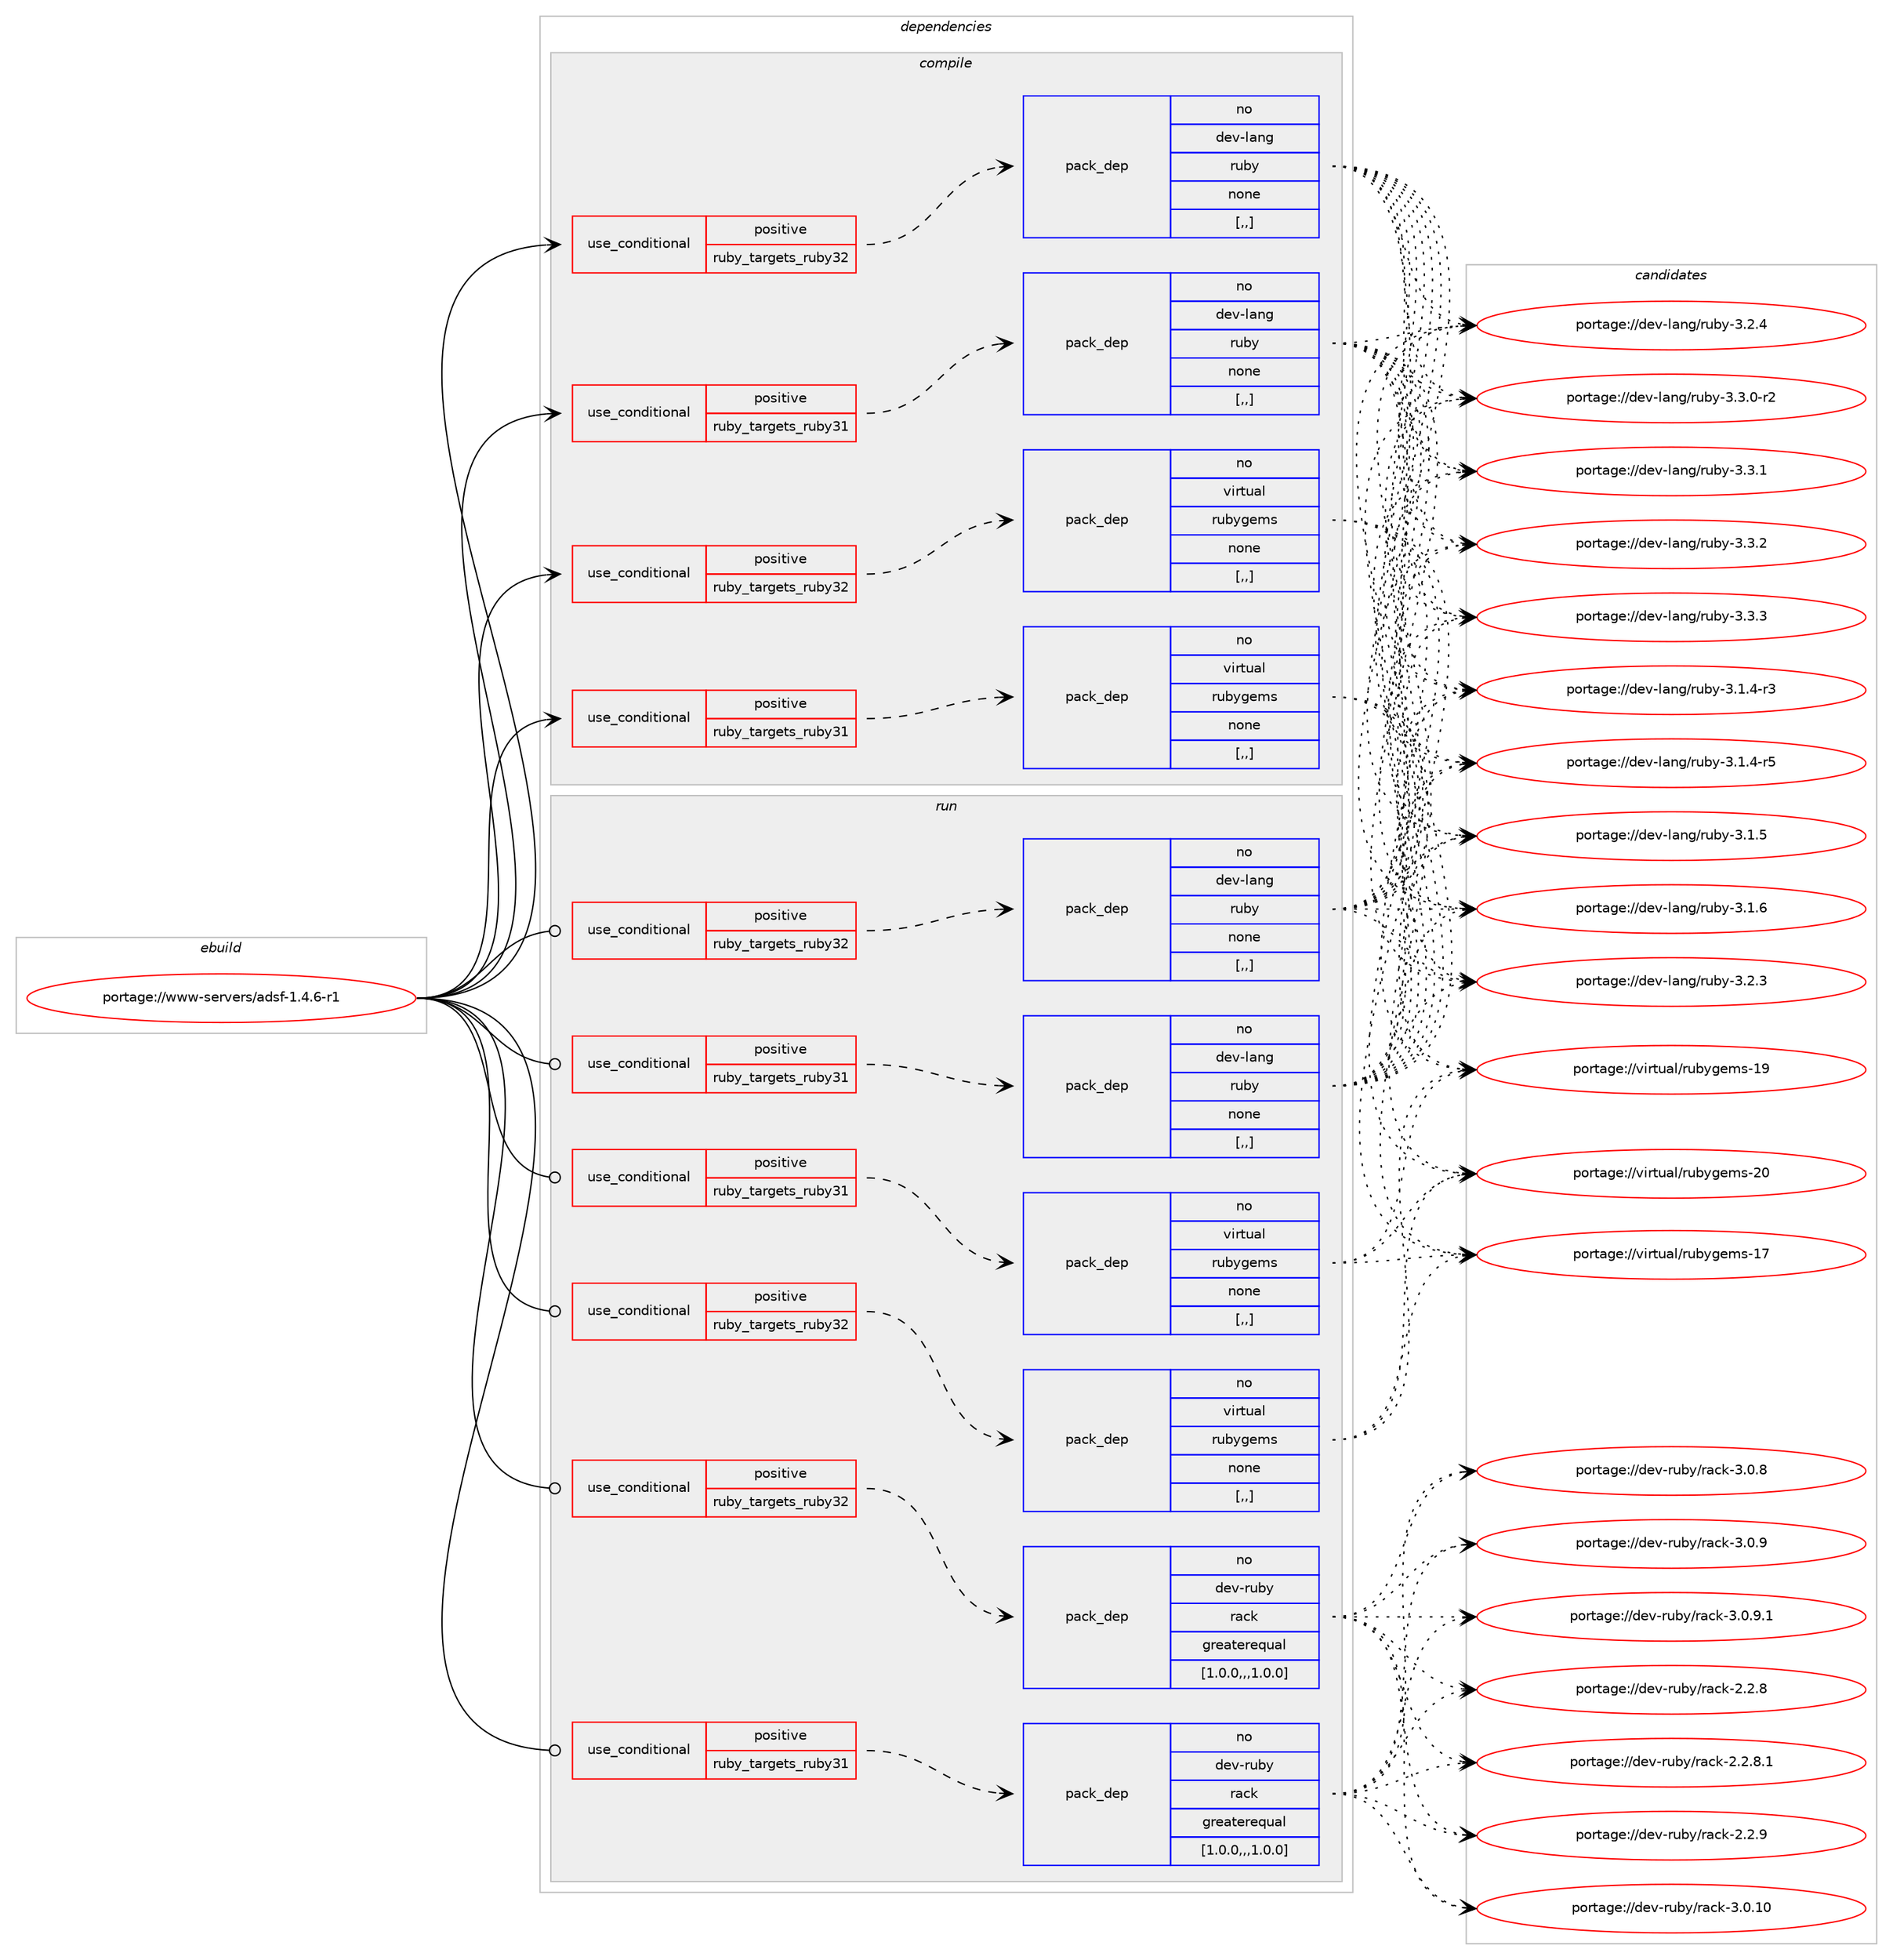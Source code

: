 digraph prolog {

# *************
# Graph options
# *************

newrank=true;
concentrate=true;
compound=true;
graph [rankdir=LR,fontname=Helvetica,fontsize=10,ranksep=1.5];#, ranksep=2.5, nodesep=0.2];
edge  [arrowhead=vee];
node  [fontname=Helvetica,fontsize=10];

# **********
# The ebuild
# **********

subgraph cluster_leftcol {
color=gray;
rank=same;
label=<<i>ebuild</i>>;
id [label="portage://www-servers/adsf-1.4.6-r1", color=red, width=4, href="../www-servers/adsf-1.4.6-r1.svg"];
}

# ****************
# The dependencies
# ****************

subgraph cluster_midcol {
color=gray;
label=<<i>dependencies</i>>;
subgraph cluster_compile {
fillcolor="#eeeeee";
style=filled;
label=<<i>compile</i>>;
subgraph cond117696 {
dependency442881 [label=<<TABLE BORDER="0" CELLBORDER="1" CELLSPACING="0" CELLPADDING="4"><TR><TD ROWSPAN="3" CELLPADDING="10">use_conditional</TD></TR><TR><TD>positive</TD></TR><TR><TD>ruby_targets_ruby31</TD></TR></TABLE>>, shape=none, color=red];
subgraph pack321902 {
dependency442882 [label=<<TABLE BORDER="0" CELLBORDER="1" CELLSPACING="0" CELLPADDING="4" WIDTH="220"><TR><TD ROWSPAN="6" CELLPADDING="30">pack_dep</TD></TR><TR><TD WIDTH="110">no</TD></TR><TR><TD>dev-lang</TD></TR><TR><TD>ruby</TD></TR><TR><TD>none</TD></TR><TR><TD>[,,]</TD></TR></TABLE>>, shape=none, color=blue];
}
dependency442881:e -> dependency442882:w [weight=20,style="dashed",arrowhead="vee"];
}
id:e -> dependency442881:w [weight=20,style="solid",arrowhead="vee"];
subgraph cond117697 {
dependency442883 [label=<<TABLE BORDER="0" CELLBORDER="1" CELLSPACING="0" CELLPADDING="4"><TR><TD ROWSPAN="3" CELLPADDING="10">use_conditional</TD></TR><TR><TD>positive</TD></TR><TR><TD>ruby_targets_ruby31</TD></TR></TABLE>>, shape=none, color=red];
subgraph pack321903 {
dependency442884 [label=<<TABLE BORDER="0" CELLBORDER="1" CELLSPACING="0" CELLPADDING="4" WIDTH="220"><TR><TD ROWSPAN="6" CELLPADDING="30">pack_dep</TD></TR><TR><TD WIDTH="110">no</TD></TR><TR><TD>virtual</TD></TR><TR><TD>rubygems</TD></TR><TR><TD>none</TD></TR><TR><TD>[,,]</TD></TR></TABLE>>, shape=none, color=blue];
}
dependency442883:e -> dependency442884:w [weight=20,style="dashed",arrowhead="vee"];
}
id:e -> dependency442883:w [weight=20,style="solid",arrowhead="vee"];
subgraph cond117698 {
dependency442885 [label=<<TABLE BORDER="0" CELLBORDER="1" CELLSPACING="0" CELLPADDING="4"><TR><TD ROWSPAN="3" CELLPADDING="10">use_conditional</TD></TR><TR><TD>positive</TD></TR><TR><TD>ruby_targets_ruby32</TD></TR></TABLE>>, shape=none, color=red];
subgraph pack321904 {
dependency442886 [label=<<TABLE BORDER="0" CELLBORDER="1" CELLSPACING="0" CELLPADDING="4" WIDTH="220"><TR><TD ROWSPAN="6" CELLPADDING="30">pack_dep</TD></TR><TR><TD WIDTH="110">no</TD></TR><TR><TD>dev-lang</TD></TR><TR><TD>ruby</TD></TR><TR><TD>none</TD></TR><TR><TD>[,,]</TD></TR></TABLE>>, shape=none, color=blue];
}
dependency442885:e -> dependency442886:w [weight=20,style="dashed",arrowhead="vee"];
}
id:e -> dependency442885:w [weight=20,style="solid",arrowhead="vee"];
subgraph cond117699 {
dependency442887 [label=<<TABLE BORDER="0" CELLBORDER="1" CELLSPACING="0" CELLPADDING="4"><TR><TD ROWSPAN="3" CELLPADDING="10">use_conditional</TD></TR><TR><TD>positive</TD></TR><TR><TD>ruby_targets_ruby32</TD></TR></TABLE>>, shape=none, color=red];
subgraph pack321905 {
dependency442888 [label=<<TABLE BORDER="0" CELLBORDER="1" CELLSPACING="0" CELLPADDING="4" WIDTH="220"><TR><TD ROWSPAN="6" CELLPADDING="30">pack_dep</TD></TR><TR><TD WIDTH="110">no</TD></TR><TR><TD>virtual</TD></TR><TR><TD>rubygems</TD></TR><TR><TD>none</TD></TR><TR><TD>[,,]</TD></TR></TABLE>>, shape=none, color=blue];
}
dependency442887:e -> dependency442888:w [weight=20,style="dashed",arrowhead="vee"];
}
id:e -> dependency442887:w [weight=20,style="solid",arrowhead="vee"];
}
subgraph cluster_compileandrun {
fillcolor="#eeeeee";
style=filled;
label=<<i>compile and run</i>>;
}
subgraph cluster_run {
fillcolor="#eeeeee";
style=filled;
label=<<i>run</i>>;
subgraph cond117700 {
dependency442889 [label=<<TABLE BORDER="0" CELLBORDER="1" CELLSPACING="0" CELLPADDING="4"><TR><TD ROWSPAN="3" CELLPADDING="10">use_conditional</TD></TR><TR><TD>positive</TD></TR><TR><TD>ruby_targets_ruby31</TD></TR></TABLE>>, shape=none, color=red];
subgraph pack321906 {
dependency442890 [label=<<TABLE BORDER="0" CELLBORDER="1" CELLSPACING="0" CELLPADDING="4" WIDTH="220"><TR><TD ROWSPAN="6" CELLPADDING="30">pack_dep</TD></TR><TR><TD WIDTH="110">no</TD></TR><TR><TD>dev-lang</TD></TR><TR><TD>ruby</TD></TR><TR><TD>none</TD></TR><TR><TD>[,,]</TD></TR></TABLE>>, shape=none, color=blue];
}
dependency442889:e -> dependency442890:w [weight=20,style="dashed",arrowhead="vee"];
}
id:e -> dependency442889:w [weight=20,style="solid",arrowhead="odot"];
subgraph cond117701 {
dependency442891 [label=<<TABLE BORDER="0" CELLBORDER="1" CELLSPACING="0" CELLPADDING="4"><TR><TD ROWSPAN="3" CELLPADDING="10">use_conditional</TD></TR><TR><TD>positive</TD></TR><TR><TD>ruby_targets_ruby31</TD></TR></TABLE>>, shape=none, color=red];
subgraph pack321907 {
dependency442892 [label=<<TABLE BORDER="0" CELLBORDER="1" CELLSPACING="0" CELLPADDING="4" WIDTH="220"><TR><TD ROWSPAN="6" CELLPADDING="30">pack_dep</TD></TR><TR><TD WIDTH="110">no</TD></TR><TR><TD>dev-ruby</TD></TR><TR><TD>rack</TD></TR><TR><TD>greaterequal</TD></TR><TR><TD>[1.0.0,,,1.0.0]</TD></TR></TABLE>>, shape=none, color=blue];
}
dependency442891:e -> dependency442892:w [weight=20,style="dashed",arrowhead="vee"];
}
id:e -> dependency442891:w [weight=20,style="solid",arrowhead="odot"];
subgraph cond117702 {
dependency442893 [label=<<TABLE BORDER="0" CELLBORDER="1" CELLSPACING="0" CELLPADDING="4"><TR><TD ROWSPAN="3" CELLPADDING="10">use_conditional</TD></TR><TR><TD>positive</TD></TR><TR><TD>ruby_targets_ruby31</TD></TR></TABLE>>, shape=none, color=red];
subgraph pack321908 {
dependency442894 [label=<<TABLE BORDER="0" CELLBORDER="1" CELLSPACING="0" CELLPADDING="4" WIDTH="220"><TR><TD ROWSPAN="6" CELLPADDING="30">pack_dep</TD></TR><TR><TD WIDTH="110">no</TD></TR><TR><TD>virtual</TD></TR><TR><TD>rubygems</TD></TR><TR><TD>none</TD></TR><TR><TD>[,,]</TD></TR></TABLE>>, shape=none, color=blue];
}
dependency442893:e -> dependency442894:w [weight=20,style="dashed",arrowhead="vee"];
}
id:e -> dependency442893:w [weight=20,style="solid",arrowhead="odot"];
subgraph cond117703 {
dependency442895 [label=<<TABLE BORDER="0" CELLBORDER="1" CELLSPACING="0" CELLPADDING="4"><TR><TD ROWSPAN="3" CELLPADDING="10">use_conditional</TD></TR><TR><TD>positive</TD></TR><TR><TD>ruby_targets_ruby32</TD></TR></TABLE>>, shape=none, color=red];
subgraph pack321909 {
dependency442896 [label=<<TABLE BORDER="0" CELLBORDER="1" CELLSPACING="0" CELLPADDING="4" WIDTH="220"><TR><TD ROWSPAN="6" CELLPADDING="30">pack_dep</TD></TR><TR><TD WIDTH="110">no</TD></TR><TR><TD>dev-lang</TD></TR><TR><TD>ruby</TD></TR><TR><TD>none</TD></TR><TR><TD>[,,]</TD></TR></TABLE>>, shape=none, color=blue];
}
dependency442895:e -> dependency442896:w [weight=20,style="dashed",arrowhead="vee"];
}
id:e -> dependency442895:w [weight=20,style="solid",arrowhead="odot"];
subgraph cond117704 {
dependency442897 [label=<<TABLE BORDER="0" CELLBORDER="1" CELLSPACING="0" CELLPADDING="4"><TR><TD ROWSPAN="3" CELLPADDING="10">use_conditional</TD></TR><TR><TD>positive</TD></TR><TR><TD>ruby_targets_ruby32</TD></TR></TABLE>>, shape=none, color=red];
subgraph pack321910 {
dependency442898 [label=<<TABLE BORDER="0" CELLBORDER="1" CELLSPACING="0" CELLPADDING="4" WIDTH="220"><TR><TD ROWSPAN="6" CELLPADDING="30">pack_dep</TD></TR><TR><TD WIDTH="110">no</TD></TR><TR><TD>dev-ruby</TD></TR><TR><TD>rack</TD></TR><TR><TD>greaterequal</TD></TR><TR><TD>[1.0.0,,,1.0.0]</TD></TR></TABLE>>, shape=none, color=blue];
}
dependency442897:e -> dependency442898:w [weight=20,style="dashed",arrowhead="vee"];
}
id:e -> dependency442897:w [weight=20,style="solid",arrowhead="odot"];
subgraph cond117705 {
dependency442899 [label=<<TABLE BORDER="0" CELLBORDER="1" CELLSPACING="0" CELLPADDING="4"><TR><TD ROWSPAN="3" CELLPADDING="10">use_conditional</TD></TR><TR><TD>positive</TD></TR><TR><TD>ruby_targets_ruby32</TD></TR></TABLE>>, shape=none, color=red];
subgraph pack321911 {
dependency442900 [label=<<TABLE BORDER="0" CELLBORDER="1" CELLSPACING="0" CELLPADDING="4" WIDTH="220"><TR><TD ROWSPAN="6" CELLPADDING="30">pack_dep</TD></TR><TR><TD WIDTH="110">no</TD></TR><TR><TD>virtual</TD></TR><TR><TD>rubygems</TD></TR><TR><TD>none</TD></TR><TR><TD>[,,]</TD></TR></TABLE>>, shape=none, color=blue];
}
dependency442899:e -> dependency442900:w [weight=20,style="dashed",arrowhead="vee"];
}
id:e -> dependency442899:w [weight=20,style="solid",arrowhead="odot"];
}
}

# **************
# The candidates
# **************

subgraph cluster_choices {
rank=same;
color=gray;
label=<<i>candidates</i>>;

subgraph choice321902 {
color=black;
nodesep=1;
choice100101118451089711010347114117981214551464946524511451 [label="portage://dev-lang/ruby-3.1.4-r3", color=red, width=4,href="../dev-lang/ruby-3.1.4-r3.svg"];
choice100101118451089711010347114117981214551464946524511453 [label="portage://dev-lang/ruby-3.1.4-r5", color=red, width=4,href="../dev-lang/ruby-3.1.4-r5.svg"];
choice10010111845108971101034711411798121455146494653 [label="portage://dev-lang/ruby-3.1.5", color=red, width=4,href="../dev-lang/ruby-3.1.5.svg"];
choice10010111845108971101034711411798121455146494654 [label="portage://dev-lang/ruby-3.1.6", color=red, width=4,href="../dev-lang/ruby-3.1.6.svg"];
choice10010111845108971101034711411798121455146504651 [label="portage://dev-lang/ruby-3.2.3", color=red, width=4,href="../dev-lang/ruby-3.2.3.svg"];
choice10010111845108971101034711411798121455146504652 [label="portage://dev-lang/ruby-3.2.4", color=red, width=4,href="../dev-lang/ruby-3.2.4.svg"];
choice100101118451089711010347114117981214551465146484511450 [label="portage://dev-lang/ruby-3.3.0-r2", color=red, width=4,href="../dev-lang/ruby-3.3.0-r2.svg"];
choice10010111845108971101034711411798121455146514649 [label="portage://dev-lang/ruby-3.3.1", color=red, width=4,href="../dev-lang/ruby-3.3.1.svg"];
choice10010111845108971101034711411798121455146514650 [label="portage://dev-lang/ruby-3.3.2", color=red, width=4,href="../dev-lang/ruby-3.3.2.svg"];
choice10010111845108971101034711411798121455146514651 [label="portage://dev-lang/ruby-3.3.3", color=red, width=4,href="../dev-lang/ruby-3.3.3.svg"];
dependency442882:e -> choice100101118451089711010347114117981214551464946524511451:w [style=dotted,weight="100"];
dependency442882:e -> choice100101118451089711010347114117981214551464946524511453:w [style=dotted,weight="100"];
dependency442882:e -> choice10010111845108971101034711411798121455146494653:w [style=dotted,weight="100"];
dependency442882:e -> choice10010111845108971101034711411798121455146494654:w [style=dotted,weight="100"];
dependency442882:e -> choice10010111845108971101034711411798121455146504651:w [style=dotted,weight="100"];
dependency442882:e -> choice10010111845108971101034711411798121455146504652:w [style=dotted,weight="100"];
dependency442882:e -> choice100101118451089711010347114117981214551465146484511450:w [style=dotted,weight="100"];
dependency442882:e -> choice10010111845108971101034711411798121455146514649:w [style=dotted,weight="100"];
dependency442882:e -> choice10010111845108971101034711411798121455146514650:w [style=dotted,weight="100"];
dependency442882:e -> choice10010111845108971101034711411798121455146514651:w [style=dotted,weight="100"];
}
subgraph choice321903 {
color=black;
nodesep=1;
choice118105114116117971084711411798121103101109115454955 [label="portage://virtual/rubygems-17", color=red, width=4,href="../virtual/rubygems-17.svg"];
choice118105114116117971084711411798121103101109115454957 [label="portage://virtual/rubygems-19", color=red, width=4,href="../virtual/rubygems-19.svg"];
choice118105114116117971084711411798121103101109115455048 [label="portage://virtual/rubygems-20", color=red, width=4,href="../virtual/rubygems-20.svg"];
dependency442884:e -> choice118105114116117971084711411798121103101109115454955:w [style=dotted,weight="100"];
dependency442884:e -> choice118105114116117971084711411798121103101109115454957:w [style=dotted,weight="100"];
dependency442884:e -> choice118105114116117971084711411798121103101109115455048:w [style=dotted,weight="100"];
}
subgraph choice321904 {
color=black;
nodesep=1;
choice100101118451089711010347114117981214551464946524511451 [label="portage://dev-lang/ruby-3.1.4-r3", color=red, width=4,href="../dev-lang/ruby-3.1.4-r3.svg"];
choice100101118451089711010347114117981214551464946524511453 [label="portage://dev-lang/ruby-3.1.4-r5", color=red, width=4,href="../dev-lang/ruby-3.1.4-r5.svg"];
choice10010111845108971101034711411798121455146494653 [label="portage://dev-lang/ruby-3.1.5", color=red, width=4,href="../dev-lang/ruby-3.1.5.svg"];
choice10010111845108971101034711411798121455146494654 [label="portage://dev-lang/ruby-3.1.6", color=red, width=4,href="../dev-lang/ruby-3.1.6.svg"];
choice10010111845108971101034711411798121455146504651 [label="portage://dev-lang/ruby-3.2.3", color=red, width=4,href="../dev-lang/ruby-3.2.3.svg"];
choice10010111845108971101034711411798121455146504652 [label="portage://dev-lang/ruby-3.2.4", color=red, width=4,href="../dev-lang/ruby-3.2.4.svg"];
choice100101118451089711010347114117981214551465146484511450 [label="portage://dev-lang/ruby-3.3.0-r2", color=red, width=4,href="../dev-lang/ruby-3.3.0-r2.svg"];
choice10010111845108971101034711411798121455146514649 [label="portage://dev-lang/ruby-3.3.1", color=red, width=4,href="../dev-lang/ruby-3.3.1.svg"];
choice10010111845108971101034711411798121455146514650 [label="portage://dev-lang/ruby-3.3.2", color=red, width=4,href="../dev-lang/ruby-3.3.2.svg"];
choice10010111845108971101034711411798121455146514651 [label="portage://dev-lang/ruby-3.3.3", color=red, width=4,href="../dev-lang/ruby-3.3.3.svg"];
dependency442886:e -> choice100101118451089711010347114117981214551464946524511451:w [style=dotted,weight="100"];
dependency442886:e -> choice100101118451089711010347114117981214551464946524511453:w [style=dotted,weight="100"];
dependency442886:e -> choice10010111845108971101034711411798121455146494653:w [style=dotted,weight="100"];
dependency442886:e -> choice10010111845108971101034711411798121455146494654:w [style=dotted,weight="100"];
dependency442886:e -> choice10010111845108971101034711411798121455146504651:w [style=dotted,weight="100"];
dependency442886:e -> choice10010111845108971101034711411798121455146504652:w [style=dotted,weight="100"];
dependency442886:e -> choice100101118451089711010347114117981214551465146484511450:w [style=dotted,weight="100"];
dependency442886:e -> choice10010111845108971101034711411798121455146514649:w [style=dotted,weight="100"];
dependency442886:e -> choice10010111845108971101034711411798121455146514650:w [style=dotted,weight="100"];
dependency442886:e -> choice10010111845108971101034711411798121455146514651:w [style=dotted,weight="100"];
}
subgraph choice321905 {
color=black;
nodesep=1;
choice118105114116117971084711411798121103101109115454955 [label="portage://virtual/rubygems-17", color=red, width=4,href="../virtual/rubygems-17.svg"];
choice118105114116117971084711411798121103101109115454957 [label="portage://virtual/rubygems-19", color=red, width=4,href="../virtual/rubygems-19.svg"];
choice118105114116117971084711411798121103101109115455048 [label="portage://virtual/rubygems-20", color=red, width=4,href="../virtual/rubygems-20.svg"];
dependency442888:e -> choice118105114116117971084711411798121103101109115454955:w [style=dotted,weight="100"];
dependency442888:e -> choice118105114116117971084711411798121103101109115454957:w [style=dotted,weight="100"];
dependency442888:e -> choice118105114116117971084711411798121103101109115455048:w [style=dotted,weight="100"];
}
subgraph choice321906 {
color=black;
nodesep=1;
choice100101118451089711010347114117981214551464946524511451 [label="portage://dev-lang/ruby-3.1.4-r3", color=red, width=4,href="../dev-lang/ruby-3.1.4-r3.svg"];
choice100101118451089711010347114117981214551464946524511453 [label="portage://dev-lang/ruby-3.1.4-r5", color=red, width=4,href="../dev-lang/ruby-3.1.4-r5.svg"];
choice10010111845108971101034711411798121455146494653 [label="portage://dev-lang/ruby-3.1.5", color=red, width=4,href="../dev-lang/ruby-3.1.5.svg"];
choice10010111845108971101034711411798121455146494654 [label="portage://dev-lang/ruby-3.1.6", color=red, width=4,href="../dev-lang/ruby-3.1.6.svg"];
choice10010111845108971101034711411798121455146504651 [label="portage://dev-lang/ruby-3.2.3", color=red, width=4,href="../dev-lang/ruby-3.2.3.svg"];
choice10010111845108971101034711411798121455146504652 [label="portage://dev-lang/ruby-3.2.4", color=red, width=4,href="../dev-lang/ruby-3.2.4.svg"];
choice100101118451089711010347114117981214551465146484511450 [label="portage://dev-lang/ruby-3.3.0-r2", color=red, width=4,href="../dev-lang/ruby-3.3.0-r2.svg"];
choice10010111845108971101034711411798121455146514649 [label="portage://dev-lang/ruby-3.3.1", color=red, width=4,href="../dev-lang/ruby-3.3.1.svg"];
choice10010111845108971101034711411798121455146514650 [label="portage://dev-lang/ruby-3.3.2", color=red, width=4,href="../dev-lang/ruby-3.3.2.svg"];
choice10010111845108971101034711411798121455146514651 [label="portage://dev-lang/ruby-3.3.3", color=red, width=4,href="../dev-lang/ruby-3.3.3.svg"];
dependency442890:e -> choice100101118451089711010347114117981214551464946524511451:w [style=dotted,weight="100"];
dependency442890:e -> choice100101118451089711010347114117981214551464946524511453:w [style=dotted,weight="100"];
dependency442890:e -> choice10010111845108971101034711411798121455146494653:w [style=dotted,weight="100"];
dependency442890:e -> choice10010111845108971101034711411798121455146494654:w [style=dotted,weight="100"];
dependency442890:e -> choice10010111845108971101034711411798121455146504651:w [style=dotted,weight="100"];
dependency442890:e -> choice10010111845108971101034711411798121455146504652:w [style=dotted,weight="100"];
dependency442890:e -> choice100101118451089711010347114117981214551465146484511450:w [style=dotted,weight="100"];
dependency442890:e -> choice10010111845108971101034711411798121455146514649:w [style=dotted,weight="100"];
dependency442890:e -> choice10010111845108971101034711411798121455146514650:w [style=dotted,weight="100"];
dependency442890:e -> choice10010111845108971101034711411798121455146514651:w [style=dotted,weight="100"];
}
subgraph choice321907 {
color=black;
nodesep=1;
choice1001011184511411798121471149799107455046504656 [label="portage://dev-ruby/rack-2.2.8", color=red, width=4,href="../dev-ruby/rack-2.2.8.svg"];
choice10010111845114117981214711497991074550465046564649 [label="portage://dev-ruby/rack-2.2.8.1", color=red, width=4,href="../dev-ruby/rack-2.2.8.1.svg"];
choice1001011184511411798121471149799107455046504657 [label="portage://dev-ruby/rack-2.2.9", color=red, width=4,href="../dev-ruby/rack-2.2.9.svg"];
choice100101118451141179812147114979910745514648464948 [label="portage://dev-ruby/rack-3.0.10", color=red, width=4,href="../dev-ruby/rack-3.0.10.svg"];
choice1001011184511411798121471149799107455146484656 [label="portage://dev-ruby/rack-3.0.8", color=red, width=4,href="../dev-ruby/rack-3.0.8.svg"];
choice1001011184511411798121471149799107455146484657 [label="portage://dev-ruby/rack-3.0.9", color=red, width=4,href="../dev-ruby/rack-3.0.9.svg"];
choice10010111845114117981214711497991074551464846574649 [label="portage://dev-ruby/rack-3.0.9.1", color=red, width=4,href="../dev-ruby/rack-3.0.9.1.svg"];
dependency442892:e -> choice1001011184511411798121471149799107455046504656:w [style=dotted,weight="100"];
dependency442892:e -> choice10010111845114117981214711497991074550465046564649:w [style=dotted,weight="100"];
dependency442892:e -> choice1001011184511411798121471149799107455046504657:w [style=dotted,weight="100"];
dependency442892:e -> choice100101118451141179812147114979910745514648464948:w [style=dotted,weight="100"];
dependency442892:e -> choice1001011184511411798121471149799107455146484656:w [style=dotted,weight="100"];
dependency442892:e -> choice1001011184511411798121471149799107455146484657:w [style=dotted,weight="100"];
dependency442892:e -> choice10010111845114117981214711497991074551464846574649:w [style=dotted,weight="100"];
}
subgraph choice321908 {
color=black;
nodesep=1;
choice118105114116117971084711411798121103101109115454955 [label="portage://virtual/rubygems-17", color=red, width=4,href="../virtual/rubygems-17.svg"];
choice118105114116117971084711411798121103101109115454957 [label="portage://virtual/rubygems-19", color=red, width=4,href="../virtual/rubygems-19.svg"];
choice118105114116117971084711411798121103101109115455048 [label="portage://virtual/rubygems-20", color=red, width=4,href="../virtual/rubygems-20.svg"];
dependency442894:e -> choice118105114116117971084711411798121103101109115454955:w [style=dotted,weight="100"];
dependency442894:e -> choice118105114116117971084711411798121103101109115454957:w [style=dotted,weight="100"];
dependency442894:e -> choice118105114116117971084711411798121103101109115455048:w [style=dotted,weight="100"];
}
subgraph choice321909 {
color=black;
nodesep=1;
choice100101118451089711010347114117981214551464946524511451 [label="portage://dev-lang/ruby-3.1.4-r3", color=red, width=4,href="../dev-lang/ruby-3.1.4-r3.svg"];
choice100101118451089711010347114117981214551464946524511453 [label="portage://dev-lang/ruby-3.1.4-r5", color=red, width=4,href="../dev-lang/ruby-3.1.4-r5.svg"];
choice10010111845108971101034711411798121455146494653 [label="portage://dev-lang/ruby-3.1.5", color=red, width=4,href="../dev-lang/ruby-3.1.5.svg"];
choice10010111845108971101034711411798121455146494654 [label="portage://dev-lang/ruby-3.1.6", color=red, width=4,href="../dev-lang/ruby-3.1.6.svg"];
choice10010111845108971101034711411798121455146504651 [label="portage://dev-lang/ruby-3.2.3", color=red, width=4,href="../dev-lang/ruby-3.2.3.svg"];
choice10010111845108971101034711411798121455146504652 [label="portage://dev-lang/ruby-3.2.4", color=red, width=4,href="../dev-lang/ruby-3.2.4.svg"];
choice100101118451089711010347114117981214551465146484511450 [label="portage://dev-lang/ruby-3.3.0-r2", color=red, width=4,href="../dev-lang/ruby-3.3.0-r2.svg"];
choice10010111845108971101034711411798121455146514649 [label="portage://dev-lang/ruby-3.3.1", color=red, width=4,href="../dev-lang/ruby-3.3.1.svg"];
choice10010111845108971101034711411798121455146514650 [label="portage://dev-lang/ruby-3.3.2", color=red, width=4,href="../dev-lang/ruby-3.3.2.svg"];
choice10010111845108971101034711411798121455146514651 [label="portage://dev-lang/ruby-3.3.3", color=red, width=4,href="../dev-lang/ruby-3.3.3.svg"];
dependency442896:e -> choice100101118451089711010347114117981214551464946524511451:w [style=dotted,weight="100"];
dependency442896:e -> choice100101118451089711010347114117981214551464946524511453:w [style=dotted,weight="100"];
dependency442896:e -> choice10010111845108971101034711411798121455146494653:w [style=dotted,weight="100"];
dependency442896:e -> choice10010111845108971101034711411798121455146494654:w [style=dotted,weight="100"];
dependency442896:e -> choice10010111845108971101034711411798121455146504651:w [style=dotted,weight="100"];
dependency442896:e -> choice10010111845108971101034711411798121455146504652:w [style=dotted,weight="100"];
dependency442896:e -> choice100101118451089711010347114117981214551465146484511450:w [style=dotted,weight="100"];
dependency442896:e -> choice10010111845108971101034711411798121455146514649:w [style=dotted,weight="100"];
dependency442896:e -> choice10010111845108971101034711411798121455146514650:w [style=dotted,weight="100"];
dependency442896:e -> choice10010111845108971101034711411798121455146514651:w [style=dotted,weight="100"];
}
subgraph choice321910 {
color=black;
nodesep=1;
choice1001011184511411798121471149799107455046504656 [label="portage://dev-ruby/rack-2.2.8", color=red, width=4,href="../dev-ruby/rack-2.2.8.svg"];
choice10010111845114117981214711497991074550465046564649 [label="portage://dev-ruby/rack-2.2.8.1", color=red, width=4,href="../dev-ruby/rack-2.2.8.1.svg"];
choice1001011184511411798121471149799107455046504657 [label="portage://dev-ruby/rack-2.2.9", color=red, width=4,href="../dev-ruby/rack-2.2.9.svg"];
choice100101118451141179812147114979910745514648464948 [label="portage://dev-ruby/rack-3.0.10", color=red, width=4,href="../dev-ruby/rack-3.0.10.svg"];
choice1001011184511411798121471149799107455146484656 [label="portage://dev-ruby/rack-3.0.8", color=red, width=4,href="../dev-ruby/rack-3.0.8.svg"];
choice1001011184511411798121471149799107455146484657 [label="portage://dev-ruby/rack-3.0.9", color=red, width=4,href="../dev-ruby/rack-3.0.9.svg"];
choice10010111845114117981214711497991074551464846574649 [label="portage://dev-ruby/rack-3.0.9.1", color=red, width=4,href="../dev-ruby/rack-3.0.9.1.svg"];
dependency442898:e -> choice1001011184511411798121471149799107455046504656:w [style=dotted,weight="100"];
dependency442898:e -> choice10010111845114117981214711497991074550465046564649:w [style=dotted,weight="100"];
dependency442898:e -> choice1001011184511411798121471149799107455046504657:w [style=dotted,weight="100"];
dependency442898:e -> choice100101118451141179812147114979910745514648464948:w [style=dotted,weight="100"];
dependency442898:e -> choice1001011184511411798121471149799107455146484656:w [style=dotted,weight="100"];
dependency442898:e -> choice1001011184511411798121471149799107455146484657:w [style=dotted,weight="100"];
dependency442898:e -> choice10010111845114117981214711497991074551464846574649:w [style=dotted,weight="100"];
}
subgraph choice321911 {
color=black;
nodesep=1;
choice118105114116117971084711411798121103101109115454955 [label="portage://virtual/rubygems-17", color=red, width=4,href="../virtual/rubygems-17.svg"];
choice118105114116117971084711411798121103101109115454957 [label="portage://virtual/rubygems-19", color=red, width=4,href="../virtual/rubygems-19.svg"];
choice118105114116117971084711411798121103101109115455048 [label="portage://virtual/rubygems-20", color=red, width=4,href="../virtual/rubygems-20.svg"];
dependency442900:e -> choice118105114116117971084711411798121103101109115454955:w [style=dotted,weight="100"];
dependency442900:e -> choice118105114116117971084711411798121103101109115454957:w [style=dotted,weight="100"];
dependency442900:e -> choice118105114116117971084711411798121103101109115455048:w [style=dotted,weight="100"];
}
}

}
